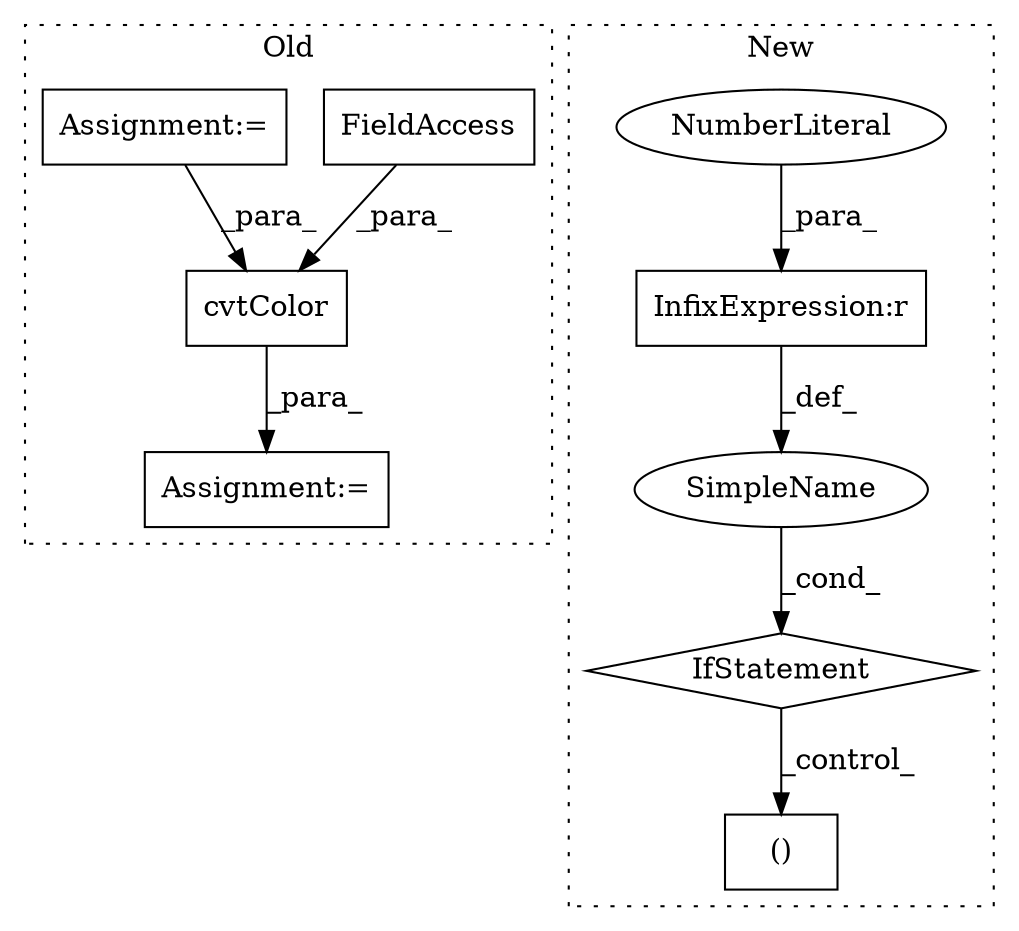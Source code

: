 digraph G {
subgraph cluster0 {
1 [label="cvtColor" a="32" s="6268,6301" l="9,1" shape="box"];
3 [label="FieldAccess" a="22" s="6284" l="17" shape="box"];
4 [label="Assignment:=" a="7" s="6263" l="1" shape="box"];
9 [label="Assignment:=" a="7" s="6223" l="1" shape="box"];
label = "Old";
style="dotted";
}
subgraph cluster1 {
2 [label="IfStatement" a="25" s="6418,6436" l="4,2" shape="diamond"];
5 [label="InfixExpression:r" a="27" s="6431" l="4" shape="box"];
6 [label="NumberLiteral" a="34" s="6435" l="1" shape="ellipse"];
7 [label="()" a="106" s="6550" l="29" shape="box"];
8 [label="SimpleName" a="42" s="" l="" shape="ellipse"];
label = "New";
style="dotted";
}
1 -> 4 [label="_para_"];
2 -> 7 [label="_control_"];
3 -> 1 [label="_para_"];
5 -> 8 [label="_def_"];
6 -> 5 [label="_para_"];
8 -> 2 [label="_cond_"];
9 -> 1 [label="_para_"];
}